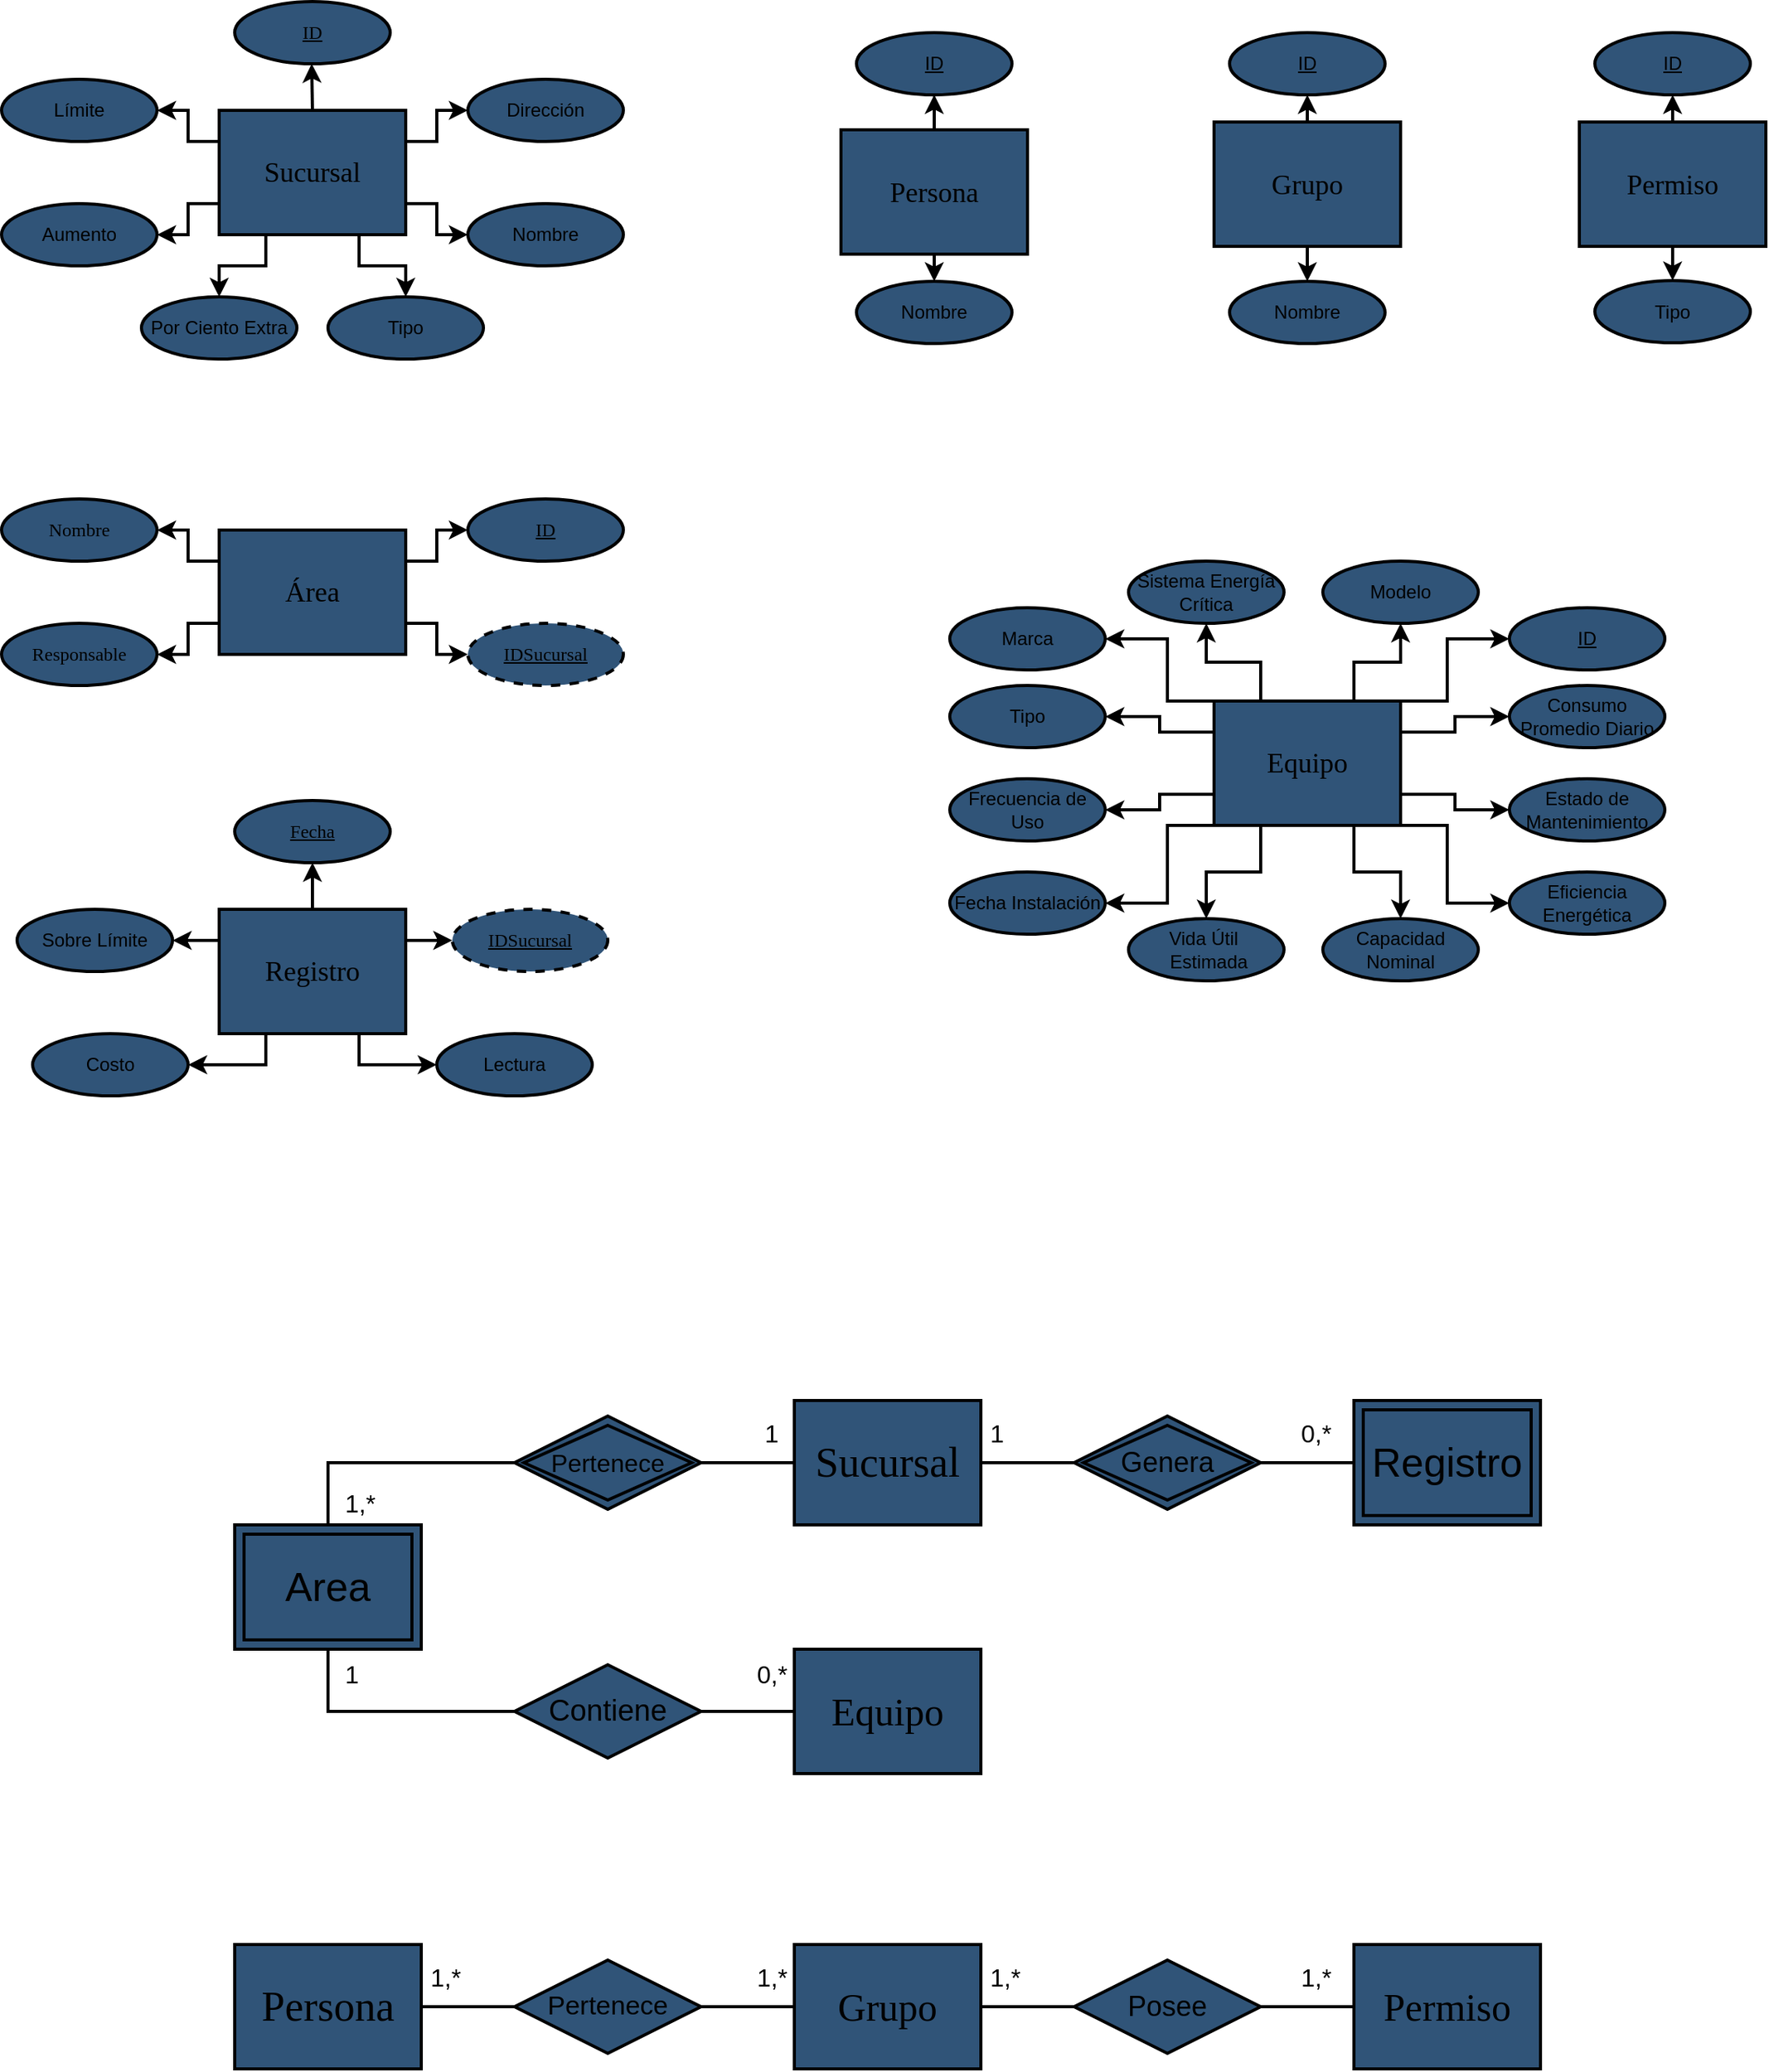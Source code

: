 <mxfile version="24.7.17">
  <diagram id="R2lEEEUBdFMjLlhIrx00" name="Page-1">
    <mxGraphModel dx="3600" dy="621" grid="1" gridSize="10" guides="1" tooltips="1" connect="1" arrows="1" fold="1" page="1" pageScale="1.5" pageWidth="850" pageHeight="1100" math="0" shadow="0" extFonts="Permanent Marker^https://fonts.googleapis.com/css?family=Permanent+Marker">
      <root>
        <mxCell id="0" />
        <mxCell id="1" parent="0" />
        <mxCell id="fn_rmPZCylLTrCpNtGA_-61" style="edgeStyle=orthogonalEdgeStyle;rounded=0;orthogonalLoop=1;jettySize=auto;html=1;exitX=1;exitY=0.25;exitDx=0;exitDy=0;entryX=0;entryY=0.5;entryDx=0;entryDy=0;labelBackgroundColor=none;strokeColor=#000000;fontColor=default;strokeWidth=2;" parent="1" source="fn_rmPZCylLTrCpNtGA_-51" target="fn_rmPZCylLTrCpNtGA_-52" edge="1">
          <mxGeometry relative="1" as="geometry" />
        </mxCell>
        <mxCell id="fn_rmPZCylLTrCpNtGA_-63" style="edgeStyle=orthogonalEdgeStyle;rounded=0;orthogonalLoop=1;jettySize=auto;html=1;exitX=0;exitY=0.25;exitDx=0;exitDy=0;entryX=1;entryY=0.5;entryDx=0;entryDy=0;labelBackgroundColor=none;strokeColor=#000000;fontColor=default;strokeWidth=2;" parent="1" source="fn_rmPZCylLTrCpNtGA_-51" target="fn_rmPZCylLTrCpNtGA_-57" edge="1">
          <mxGeometry relative="1" as="geometry" />
        </mxCell>
        <mxCell id="fn_rmPZCylLTrCpNtGA_-64" style="edgeStyle=orthogonalEdgeStyle;rounded=0;orthogonalLoop=1;jettySize=auto;html=1;exitX=0;exitY=0.75;exitDx=0;exitDy=0;entryX=1;entryY=0.5;entryDx=0;entryDy=0;labelBackgroundColor=none;strokeColor=#000000;fontColor=default;strokeWidth=2;" parent="1" source="fn_rmPZCylLTrCpNtGA_-51" target="fn_rmPZCylLTrCpNtGA_-58" edge="1">
          <mxGeometry relative="1" as="geometry" />
        </mxCell>
        <mxCell id="fn_rmPZCylLTrCpNtGA_-386" style="edgeStyle=orthogonalEdgeStyle;rounded=0;orthogonalLoop=1;jettySize=auto;html=1;exitX=1;exitY=0.75;exitDx=0;exitDy=0;entryX=0;entryY=0.5;entryDx=0;entryDy=0;strokeColor=#000000;labelBackgroundColor=none;fontColor=default;strokeWidth=2;" parent="1" source="fn_rmPZCylLTrCpNtGA_-51" target="fn_rmPZCylLTrCpNtGA_-66" edge="1">
          <mxGeometry relative="1" as="geometry" />
        </mxCell>
        <mxCell id="fn_rmPZCylLTrCpNtGA_-51" value="Área" style="whiteSpace=wrap;html=1;align=center;fontFamily=Comic Sans MS;fontSize=18;labelBackgroundColor=none;fillColor=#305478;strokeColor=#000000;fontColor=default;rounded=0;strokeWidth=2;" parent="1" vertex="1">
          <mxGeometry x="-2360" y="380" width="120" height="80" as="geometry" />
        </mxCell>
        <mxCell id="fn_rmPZCylLTrCpNtGA_-52" value="ID" style="ellipse;whiteSpace=wrap;html=1;align=center;fontStyle=4;fontFamily=Comic Sans MS;labelBackgroundColor=none;fillColor=#305478;strokeColor=#000000;fontColor=default;rounded=0;strokeWidth=2;" parent="1" vertex="1">
          <mxGeometry x="-2200" y="360" width="100" height="40" as="geometry" />
        </mxCell>
        <mxCell id="fn_rmPZCylLTrCpNtGA_-57" value="Nombre" style="ellipse;whiteSpace=wrap;html=1;align=center;fontFamily=Comic Sans MS;labelBackgroundColor=none;fillColor=#305478;strokeColor=#000000;fontColor=default;rounded=0;strokeWidth=2;" parent="1" vertex="1">
          <mxGeometry x="-2500" y="360" width="100" height="40" as="geometry" />
        </mxCell>
        <mxCell id="fn_rmPZCylLTrCpNtGA_-58" value="Responsable" style="ellipse;whiteSpace=wrap;html=1;align=center;fontFamily=Comic Sans MS;labelBackgroundColor=none;fillColor=#305478;strokeColor=#000000;fontColor=default;rounded=0;strokeWidth=2;" parent="1" vertex="1">
          <mxGeometry x="-2500" y="440" width="100" height="40" as="geometry" />
        </mxCell>
        <mxCell id="fn_rmPZCylLTrCpNtGA_-66" value="IDSucursal" style="ellipse;whiteSpace=wrap;html=1;align=center;fontFamily=Comic Sans MS;fontStyle=4;labelBackgroundColor=none;fillColor=#305478;strokeColor=#000000;fontColor=default;rounded=0;strokeWidth=2;dashed=1;" parent="1" vertex="1">
          <mxGeometry x="-2200" y="440" width="100" height="40" as="geometry" />
        </mxCell>
        <mxCell id="fn_rmPZCylLTrCpNtGA_-118" style="edgeStyle=orthogonalEdgeStyle;rounded=0;orthogonalLoop=1;jettySize=auto;html=1;exitX=0.25;exitY=1;exitDx=0;exitDy=0;entryX=0.5;entryY=0;entryDx=0;entryDy=0;labelBackgroundColor=none;strokeColor=#000000;fontColor=default;strokeWidth=2;" parent="1" source="fn_rmPZCylLTrCpNtGA_-104" target="fn_rmPZCylLTrCpNtGA_-112" edge="1">
          <mxGeometry relative="1" as="geometry" />
        </mxCell>
        <mxCell id="fn_rmPZCylLTrCpNtGA_-119" style="edgeStyle=orthogonalEdgeStyle;rounded=0;orthogonalLoop=1;jettySize=auto;html=1;exitX=0.75;exitY=1;exitDx=0;exitDy=0;entryX=0.5;entryY=0;entryDx=0;entryDy=0;labelBackgroundColor=none;strokeColor=#000000;fontColor=default;strokeWidth=2;" parent="1" source="fn_rmPZCylLTrCpNtGA_-104" target="fn_rmPZCylLTrCpNtGA_-111" edge="1">
          <mxGeometry relative="1" as="geometry" />
        </mxCell>
        <mxCell id="fn_rmPZCylLTrCpNtGA_-120" style="edgeStyle=orthogonalEdgeStyle;rounded=0;orthogonalLoop=1;jettySize=auto;html=1;exitX=0;exitY=0.75;exitDx=0;exitDy=0;labelBackgroundColor=none;strokeColor=#000000;fontColor=default;strokeWidth=2;" parent="1" source="fn_rmPZCylLTrCpNtGA_-104" target="fn_rmPZCylLTrCpNtGA_-110" edge="1">
          <mxGeometry relative="1" as="geometry" />
        </mxCell>
        <mxCell id="fn_rmPZCylLTrCpNtGA_-121" style="edgeStyle=orthogonalEdgeStyle;rounded=0;orthogonalLoop=1;jettySize=auto;html=1;exitX=0;exitY=0.25;exitDx=0;exitDy=0;entryX=1;entryY=0.5;entryDx=0;entryDy=0;labelBackgroundColor=none;strokeColor=#000000;fontColor=default;strokeWidth=2;" parent="1" source="fn_rmPZCylLTrCpNtGA_-104" target="fn_rmPZCylLTrCpNtGA_-109" edge="1">
          <mxGeometry relative="1" as="geometry" />
        </mxCell>
        <mxCell id="fn_rmPZCylLTrCpNtGA_-122" style="edgeStyle=orthogonalEdgeStyle;rounded=0;orthogonalLoop=1;jettySize=auto;html=1;exitX=1;exitY=0.75;exitDx=0;exitDy=0;entryX=0;entryY=0.5;entryDx=0;entryDy=0;labelBackgroundColor=none;strokeColor=#000000;fontColor=default;strokeWidth=2;" parent="1" source="fn_rmPZCylLTrCpNtGA_-104" target="fn_rmPZCylLTrCpNtGA_-107" edge="1">
          <mxGeometry relative="1" as="geometry" />
        </mxCell>
        <mxCell id="fn_rmPZCylLTrCpNtGA_-123" style="edgeStyle=orthogonalEdgeStyle;rounded=0;orthogonalLoop=1;jettySize=auto;html=1;exitX=1;exitY=0.25;exitDx=0;exitDy=0;entryX=0;entryY=0.5;entryDx=0;entryDy=0;labelBackgroundColor=none;strokeColor=#000000;fontColor=default;strokeWidth=2;" parent="1" source="fn_rmPZCylLTrCpNtGA_-104" target="fn_rmPZCylLTrCpNtGA_-106" edge="1">
          <mxGeometry relative="1" as="geometry" />
        </mxCell>
        <mxCell id="fn_rmPZCylLTrCpNtGA_-124" style="edgeStyle=orthogonalEdgeStyle;rounded=0;orthogonalLoop=1;jettySize=auto;html=1;exitX=0.5;exitY=0;exitDx=0;exitDy=0;labelBackgroundColor=none;strokeColor=#000000;fontColor=default;strokeWidth=2;" parent="1" source="fn_rmPZCylLTrCpNtGA_-104" edge="1">
          <mxGeometry relative="1" as="geometry">
            <mxPoint x="-2300.5" y="80" as="targetPoint" />
          </mxGeometry>
        </mxCell>
        <mxCell id="fn_rmPZCylLTrCpNtGA_-104" value="Sucursal" style="whiteSpace=wrap;html=1;align=center;fontFamily=Comic Sans MS;fontSize=18;labelBackgroundColor=none;fillColor=#305478;strokeColor=#000000;fontColor=default;rounded=0;strokeWidth=2;" parent="1" vertex="1">
          <mxGeometry x="-2360" y="110" width="120" height="80" as="geometry" />
        </mxCell>
        <mxCell id="fn_rmPZCylLTrCpNtGA_-127" style="edgeStyle=orthogonalEdgeStyle;rounded=0;orthogonalLoop=1;jettySize=auto;html=1;exitX=0.75;exitY=1;exitDx=0;exitDy=0;entryX=0;entryY=0.5;entryDx=0;entryDy=0;labelBackgroundColor=none;strokeColor=#000000;fontColor=default;strokeWidth=2;" parent="1" source="fn_rmPZCylLTrCpNtGA_-105" target="fn_rmPZCylLTrCpNtGA_-117" edge="1">
          <mxGeometry relative="1" as="geometry" />
        </mxCell>
        <mxCell id="fn_rmPZCylLTrCpNtGA_-128" style="edgeStyle=orthogonalEdgeStyle;rounded=0;orthogonalLoop=1;jettySize=auto;html=1;exitX=0.25;exitY=1;exitDx=0;exitDy=0;entryX=1;entryY=0.5;entryDx=0;entryDy=0;labelBackgroundColor=none;strokeColor=#000000;fontColor=default;strokeWidth=2;" parent="1" source="fn_rmPZCylLTrCpNtGA_-105" target="fn_rmPZCylLTrCpNtGA_-113" edge="1">
          <mxGeometry relative="1" as="geometry" />
        </mxCell>
        <mxCell id="fn_rmPZCylLTrCpNtGA_-129" style="edgeStyle=orthogonalEdgeStyle;rounded=0;orthogonalLoop=1;jettySize=auto;html=1;exitX=0;exitY=0.25;exitDx=0;exitDy=0;entryX=1;entryY=0.5;entryDx=0;entryDy=0;labelBackgroundColor=none;strokeColor=#000000;fontColor=default;strokeWidth=2;" parent="1" source="fn_rmPZCylLTrCpNtGA_-105" target="fn_rmPZCylLTrCpNtGA_-114" edge="1">
          <mxGeometry relative="1" as="geometry" />
        </mxCell>
        <mxCell id="fn_rmPZCylLTrCpNtGA_-131" style="edgeStyle=orthogonalEdgeStyle;rounded=0;orthogonalLoop=1;jettySize=auto;html=1;exitX=0.5;exitY=0;exitDx=0;exitDy=0;entryX=0.5;entryY=1;entryDx=0;entryDy=0;labelBackgroundColor=none;strokeColor=#000000;fontColor=default;strokeWidth=2;" parent="1" source="fn_rmPZCylLTrCpNtGA_-105" edge="1">
          <mxGeometry relative="1" as="geometry">
            <mxPoint x="-2300" y="594" as="targetPoint" />
          </mxGeometry>
        </mxCell>
        <mxCell id="fn_rmPZCylLTrCpNtGA_-132" style="edgeStyle=orthogonalEdgeStyle;rounded=0;orthogonalLoop=1;jettySize=auto;html=1;exitX=1;exitY=0.25;exitDx=0;exitDy=0;entryX=0;entryY=0.5;entryDx=0;entryDy=0;labelBackgroundColor=none;strokeColor=#000000;fontColor=default;strokeWidth=2;" parent="1" source="fn_rmPZCylLTrCpNtGA_-105" edge="1">
          <mxGeometry relative="1" as="geometry">
            <mxPoint x="-2210" y="644" as="targetPoint" />
          </mxGeometry>
        </mxCell>
        <mxCell id="fn_rmPZCylLTrCpNtGA_-105" value="Registro" style="whiteSpace=wrap;html=1;align=center;fontFamily=Comic Sans MS;fontSize=18;labelBackgroundColor=none;fillColor=#305478;strokeColor=#000000;fontColor=default;rounded=0;strokeWidth=2;" parent="1" vertex="1">
          <mxGeometry x="-2360" y="624" width="120" height="80" as="geometry" />
        </mxCell>
        <mxCell id="fn_rmPZCylLTrCpNtGA_-106" value="Dirección" style="ellipse;whiteSpace=wrap;html=1;align=center;labelBackgroundColor=none;fillColor=#305478;strokeColor=#000000;fontColor=default;rounded=0;strokeWidth=2;" parent="1" vertex="1">
          <mxGeometry x="-2200" y="90" width="100" height="40" as="geometry" />
        </mxCell>
        <mxCell id="fn_rmPZCylLTrCpNtGA_-107" value="Nombre" style="ellipse;whiteSpace=wrap;html=1;align=center;labelBackgroundColor=none;fillColor=#305478;strokeColor=#000000;fontColor=default;rounded=0;strokeWidth=2;" parent="1" vertex="1">
          <mxGeometry x="-2200" y="170" width="100" height="40" as="geometry" />
        </mxCell>
        <mxCell id="fn_rmPZCylLTrCpNtGA_-109" value="Límite" style="ellipse;whiteSpace=wrap;html=1;align=center;labelBackgroundColor=none;fillColor=#305478;strokeColor=#000000;fontColor=default;rounded=0;strokeWidth=2;" parent="1" vertex="1">
          <mxGeometry x="-2500" y="90" width="100" height="40" as="geometry" />
        </mxCell>
        <mxCell id="fn_rmPZCylLTrCpNtGA_-110" value="Aumento" style="ellipse;whiteSpace=wrap;html=1;align=center;labelBackgroundColor=none;fillColor=#305478;strokeColor=#000000;fontColor=default;rounded=0;strokeWidth=2;" parent="1" vertex="1">
          <mxGeometry x="-2500" y="170" width="100" height="40" as="geometry" />
        </mxCell>
        <mxCell id="fn_rmPZCylLTrCpNtGA_-111" value="Tipo" style="ellipse;whiteSpace=wrap;html=1;align=center;labelBackgroundColor=none;fillColor=#305478;strokeColor=#000000;fontColor=default;rounded=0;strokeWidth=2;" parent="1" vertex="1">
          <mxGeometry x="-2290" y="230" width="100" height="40" as="geometry" />
        </mxCell>
        <mxCell id="fn_rmPZCylLTrCpNtGA_-112" value="Por Ciento Extra" style="ellipse;whiteSpace=wrap;html=1;align=center;labelBackgroundColor=none;fillColor=#305478;strokeColor=#000000;fontColor=default;rounded=0;strokeWidth=2;" parent="1" vertex="1">
          <mxGeometry x="-2410" y="230" width="100" height="40" as="geometry" />
        </mxCell>
        <mxCell id="fn_rmPZCylLTrCpNtGA_-113" value="Costo" style="ellipse;whiteSpace=wrap;html=1;align=center;labelBackgroundColor=none;fillColor=#305478;strokeColor=#000000;fontColor=default;rounded=0;strokeWidth=2;" parent="1" vertex="1">
          <mxGeometry x="-2480" y="704" width="100" height="40" as="geometry" />
        </mxCell>
        <mxCell id="fn_rmPZCylLTrCpNtGA_-114" value="Sobre Límite" style="ellipse;whiteSpace=wrap;html=1;align=center;labelBackgroundColor=none;fillColor=#305478;strokeColor=#000000;fontColor=default;rounded=0;strokeWidth=2;" parent="1" vertex="1">
          <mxGeometry x="-2490" y="624" width="100" height="40" as="geometry" />
        </mxCell>
        <mxCell id="fn_rmPZCylLTrCpNtGA_-117" value="Lectura" style="ellipse;whiteSpace=wrap;html=1;align=center;labelBackgroundColor=none;fillColor=#305478;strokeColor=#000000;fontColor=default;rounded=0;strokeWidth=2;" parent="1" vertex="1">
          <mxGeometry x="-2220" y="704" width="100" height="40" as="geometry" />
        </mxCell>
        <mxCell id="fn_rmPZCylLTrCpNtGA_-133" style="edgeStyle=orthogonalEdgeStyle;rounded=0;orthogonalLoop=1;jettySize=auto;html=1;exitX=0.5;exitY=1;exitDx=0;exitDy=0;labelBackgroundColor=none;strokeColor=#000000;fontColor=default;strokeWidth=2;" parent="1" source="fn_rmPZCylLTrCpNtGA_-117" target="fn_rmPZCylLTrCpNtGA_-117" edge="1">
          <mxGeometry relative="1" as="geometry" />
        </mxCell>
        <mxCell id="fn_rmPZCylLTrCpNtGA_-134" style="edgeStyle=orthogonalEdgeStyle;rounded=0;orthogonalLoop=1;jettySize=auto;html=1;exitX=0.5;exitY=1;exitDx=0;exitDy=0;labelBackgroundColor=none;strokeColor=#000000;fontColor=default;strokeWidth=2;" parent="1" source="fn_rmPZCylLTrCpNtGA_-113" target="fn_rmPZCylLTrCpNtGA_-113" edge="1">
          <mxGeometry relative="1" as="geometry" />
        </mxCell>
        <mxCell id="fn_rmPZCylLTrCpNtGA_-135" value="ID" style="ellipse;whiteSpace=wrap;html=1;align=center;fontStyle=4;fontFamily=Comic Sans MS;labelBackgroundColor=none;fillColor=#305478;strokeColor=#000000;fontColor=default;rounded=0;strokeWidth=2;" parent="1" vertex="1">
          <mxGeometry x="-2350" y="40" width="100" height="40" as="geometry" />
        </mxCell>
        <mxCell id="fn_rmPZCylLTrCpNtGA_-136" value="Fecha" style="ellipse;whiteSpace=wrap;html=1;align=center;fontStyle=4;fontFamily=Comic Sans MS;labelBackgroundColor=none;fillColor=#305478;strokeColor=#000000;fontColor=default;rounded=0;strokeWidth=2;" parent="1" vertex="1">
          <mxGeometry x="-2350" y="554" width="100" height="40" as="geometry" />
        </mxCell>
        <mxCell id="fn_rmPZCylLTrCpNtGA_-139" value="IDSucursal" style="ellipse;whiteSpace=wrap;html=1;align=center;fontFamily=Comic Sans MS;fontStyle=4;labelBackgroundColor=none;fillColor=#305478;strokeColor=#000000;fontColor=default;rounded=0;strokeWidth=2;dashed=1;" parent="1" vertex="1">
          <mxGeometry x="-2210" y="624" width="100" height="40" as="geometry" />
        </mxCell>
        <mxCell id="fn_rmPZCylLTrCpNtGA_-346" style="edgeStyle=orthogonalEdgeStyle;rounded=0;orthogonalLoop=1;jettySize=auto;html=1;exitX=0.5;exitY=0;exitDx=0;exitDy=0;entryX=0.5;entryY=1;entryDx=0;entryDy=0;strokeColor=#000000;labelBackgroundColor=none;fontColor=default;strokeWidth=2;" parent="1" source="fn_rmPZCylLTrCpNtGA_-141" target="fn_rmPZCylLTrCpNtGA_-257" edge="1">
          <mxGeometry relative="1" as="geometry" />
        </mxCell>
        <mxCell id="fn_rmPZCylLTrCpNtGA_-348" style="edgeStyle=orthogonalEdgeStyle;rounded=0;orthogonalLoop=1;jettySize=auto;html=1;exitX=0.25;exitY=1;exitDx=0;exitDy=0;strokeColor=#000000;labelBackgroundColor=none;fontColor=default;strokeWidth=2;" parent="1" source="fn_rmPZCylLTrCpNtGA_-141" edge="1">
          <mxGeometry relative="1" as="geometry">
            <mxPoint x="-1929.852" y="202.537" as="targetPoint" />
          </mxGeometry>
        </mxCell>
        <mxCell id="fn_rmPZCylLTrCpNtGA_-359" style="edgeStyle=orthogonalEdgeStyle;rounded=0;orthogonalLoop=1;jettySize=auto;html=1;exitX=0.5;exitY=1;exitDx=0;exitDy=0;entryX=0.5;entryY=0;entryDx=0;entryDy=0;strokeColor=#000000;labelBackgroundColor=none;fontColor=default;strokeWidth=2;" parent="1" source="fn_rmPZCylLTrCpNtGA_-141" target="fn_rmPZCylLTrCpNtGA_-256" edge="1">
          <mxGeometry relative="1" as="geometry" />
        </mxCell>
        <mxCell id="fn_rmPZCylLTrCpNtGA_-141" value="Persona" style="whiteSpace=wrap;html=1;align=center;fontFamily=Comic Sans MS;fontSize=18;labelBackgroundColor=none;fillColor=#305478;strokeColor=#000000;fontColor=default;rounded=0;strokeWidth=2;" parent="1" vertex="1">
          <mxGeometry x="-1960" y="122.5" width="120" height="80" as="geometry" />
        </mxCell>
        <mxCell id="fn_rmPZCylLTrCpNtGA_-350" style="edgeStyle=orthogonalEdgeStyle;rounded=0;orthogonalLoop=1;jettySize=auto;html=1;exitX=0.5;exitY=0;exitDx=0;exitDy=0;entryX=0.5;entryY=1;entryDx=0;entryDy=0;strokeColor=#000000;labelBackgroundColor=none;fontColor=default;strokeWidth=2;" parent="1" source="fn_rmPZCylLTrCpNtGA_-142" target="fn_rmPZCylLTrCpNtGA_-268" edge="1">
          <mxGeometry relative="1" as="geometry" />
        </mxCell>
        <mxCell id="fn_rmPZCylLTrCpNtGA_-357" style="edgeStyle=orthogonalEdgeStyle;rounded=0;orthogonalLoop=1;jettySize=auto;html=1;exitX=0.5;exitY=1;exitDx=0;exitDy=0;strokeColor=#000000;labelBackgroundColor=none;fontColor=default;strokeWidth=2;" parent="1" source="fn_rmPZCylLTrCpNtGA_-142" target="fn_rmPZCylLTrCpNtGA_-356" edge="1">
          <mxGeometry relative="1" as="geometry" />
        </mxCell>
        <mxCell id="fn_rmPZCylLTrCpNtGA_-142" value="Grupo" style="whiteSpace=wrap;html=1;align=center;fontFamily=Comic Sans MS;fontSize=18;labelBackgroundColor=none;fillColor=#305478;strokeColor=#000000;fontColor=default;rounded=0;strokeWidth=2;" parent="1" vertex="1">
          <mxGeometry x="-1720" y="117.5" width="120" height="80" as="geometry" />
        </mxCell>
        <mxCell id="fn_rmPZCylLTrCpNtGA_-351" style="edgeStyle=orthogonalEdgeStyle;rounded=0;orthogonalLoop=1;jettySize=auto;html=1;exitX=0.5;exitY=0;exitDx=0;exitDy=0;entryX=0.5;entryY=1;entryDx=0;entryDy=0;strokeColor=#000000;labelBackgroundColor=none;fontColor=default;strokeWidth=2;" parent="1" source="fn_rmPZCylLTrCpNtGA_-143" target="fn_rmPZCylLTrCpNtGA_-266" edge="1">
          <mxGeometry relative="1" as="geometry" />
        </mxCell>
        <mxCell id="d11dyXhYSjQAbfuG5CC6-1" style="edgeStyle=orthogonalEdgeStyle;rounded=0;orthogonalLoop=1;jettySize=auto;html=1;exitX=0.5;exitY=1;exitDx=0;exitDy=0;entryX=0.5;entryY=0;entryDx=0;entryDy=0;strokeColor=#000000;strokeWidth=2;fontColor=default;" parent="1" source="fn_rmPZCylLTrCpNtGA_-143" target="Z8F6eYnVWi_etvuthR-7-2" edge="1">
          <mxGeometry relative="1" as="geometry" />
        </mxCell>
        <mxCell id="fn_rmPZCylLTrCpNtGA_-143" value="Permiso" style="whiteSpace=wrap;html=1;align=center;fontFamily=Comic Sans MS;fontSize=18;labelBackgroundColor=none;fillColor=#305478;strokeColor=#000000;fontColor=default;rounded=0;strokeWidth=2;" parent="1" vertex="1">
          <mxGeometry x="-1485" y="117.5" width="120" height="80" as="geometry" />
        </mxCell>
        <mxCell id="fn_rmPZCylLTrCpNtGA_-256" value="Nombre" style="ellipse;whiteSpace=wrap;html=1;align=center;labelBackgroundColor=none;fillColor=#305478;strokeColor=#000000;fontColor=default;strokeWidth=2;" parent="1" vertex="1">
          <mxGeometry x="-1950" y="220" width="100" height="40" as="geometry" />
        </mxCell>
        <mxCell id="fn_rmPZCylLTrCpNtGA_-345" style="edgeStyle=orthogonalEdgeStyle;rounded=0;orthogonalLoop=1;jettySize=auto;html=1;exitX=0.5;exitY=1;exitDx=0;exitDy=0;strokeColor=#000000;labelBackgroundColor=none;fontColor=default;strokeWidth=2;" parent="1" source="fn_rmPZCylLTrCpNtGA_-257" edge="1">
          <mxGeometry relative="1" as="geometry">
            <mxPoint x="-1900.222" y="102.537" as="targetPoint" />
          </mxGeometry>
        </mxCell>
        <mxCell id="fn_rmPZCylLTrCpNtGA_-257" value="ID" style="ellipse;whiteSpace=wrap;html=1;align=center;fontStyle=4;labelBackgroundColor=none;fillColor=#305478;strokeColor=#000000;fontColor=default;strokeWidth=2;" parent="1" vertex="1">
          <mxGeometry x="-1950" y="60" width="100" height="40" as="geometry" />
        </mxCell>
        <mxCell id="fn_rmPZCylLTrCpNtGA_-266" value="ID" style="ellipse;whiteSpace=wrap;html=1;align=center;fontStyle=4;labelBackgroundColor=none;fillColor=#305478;strokeColor=#000000;fontColor=default;strokeWidth=2;" parent="1" vertex="1">
          <mxGeometry x="-1475" y="60" width="100" height="40" as="geometry" />
        </mxCell>
        <mxCell id="fn_rmPZCylLTrCpNtGA_-268" value="ID" style="ellipse;whiteSpace=wrap;html=1;align=center;fontStyle=4;labelBackgroundColor=none;fillColor=#305478;strokeColor=#000000;fontColor=default;strokeWidth=2;" parent="1" vertex="1">
          <mxGeometry x="-1710" y="60" width="100" height="40" as="geometry" />
        </mxCell>
        <mxCell id="fn_rmPZCylLTrCpNtGA_-269" value="Posee" style="shape=rhombus;perimeter=rhombusPerimeter;whiteSpace=wrap;html=1;align=center;strokeColor=#000000;fontColor=default;fillColor=#305478;fontSize=18;labelBackgroundColor=none;strokeWidth=2;" parent="1" vertex="1">
          <mxGeometry x="-1810" y="1300" width="120" height="60" as="geometry" />
        </mxCell>
        <mxCell id="fn_rmPZCylLTrCpNtGA_-270" value="Grupo" style="whiteSpace=wrap;html=1;align=center;fontFamily=Comic Sans MS;fontSize=27;labelBackgroundColor=none;fillColor=#FAE5C7;strokeColor=#000000;fontColor=default;rounded=0;strokeWidth=2;" parent="1" vertex="1">
          <mxGeometry x="-1990" y="1290" width="120" height="80" as="geometry" />
        </mxCell>
        <mxCell id="fn_rmPZCylLTrCpNtGA_-271" value="Permiso" style="whiteSpace=wrap;html=1;align=center;fontFamily=Comic Sans MS;fontSize=25;labelBackgroundColor=none;fillColor=#305478;strokeColor=#000000;fontColor=default;rounded=0;strokeWidth=2;" parent="1" vertex="1">
          <mxGeometry x="-1630" y="1290" width="120" height="80" as="geometry" />
        </mxCell>
        <mxCell id="fn_rmPZCylLTrCpNtGA_-275" value="Pertenece" style="shape=rhombus;perimeter=rhombusPerimeter;whiteSpace=wrap;html=1;align=center;strokeColor=#000000;fontColor=default;fillColor=#305478;fontSize=17;labelBackgroundColor=none;strokeWidth=2;" parent="1" vertex="1">
          <mxGeometry x="-2170" y="1300" width="120" height="60" as="geometry" />
        </mxCell>
        <mxCell id="fn_rmPZCylLTrCpNtGA_-276" value="Persona" style="whiteSpace=wrap;html=1;align=center;fontFamily=Comic Sans MS;fontSize=27;labelBackgroundColor=none;fillColor=#305478;strokeColor=#000000;fontColor=default;rounded=0;strokeWidth=2;" parent="1" vertex="1">
          <mxGeometry x="-2350" y="1290" width="120" height="80" as="geometry" />
        </mxCell>
        <mxCell id="fn_rmPZCylLTrCpNtGA_-277" value="Grupo" style="whiteSpace=wrap;html=1;align=center;fontFamily=Comic Sans MS;fontSize=25;labelBackgroundColor=none;fillColor=#305478;strokeColor=#000000;fontColor=default;rounded=0;strokeWidth=2;" parent="1" vertex="1">
          <mxGeometry x="-1990" y="1290" width="120" height="80" as="geometry" />
        </mxCell>
        <mxCell id="fn_rmPZCylLTrCpNtGA_-290" value="Sucursal" style="whiteSpace=wrap;html=1;align=center;fontFamily=Comic Sans MS;fontSize=27;labelBackgroundColor=none;fillColor=#FAE5C7;strokeColor=#000000;fontColor=default;rounded=0;strokeWidth=2;" parent="1" vertex="1">
          <mxGeometry x="-1990" y="940" width="120" height="80" as="geometry" />
        </mxCell>
        <mxCell id="fn_rmPZCylLTrCpNtGA_-295" value="Pertenece" style="shape=rhombus;double=1;perimeter=rhombusPerimeter;whiteSpace=wrap;html=1;align=center;strokeColor=#000000;fontColor=default;fillColor=#305478;fontSize=16;labelBackgroundColor=none;strokeWidth=2;" parent="1" vertex="1">
          <mxGeometry x="-2170" y="950" width="120" height="60" as="geometry" />
        </mxCell>
        <mxCell id="fn_rmPZCylLTrCpNtGA_-398" style="edgeStyle=orthogonalEdgeStyle;rounded=0;orthogonalLoop=1;jettySize=auto;html=1;exitX=0.5;exitY=0;exitDx=0;exitDy=0;strokeColor=#000000;verticalAlign=middle;horizontal=1;labelBackgroundColor=none;fontColor=default;endArrow=none;endFill=0;curved=0;targetPerimeterSpacing=9;entryX=0;entryY=0.5;entryDx=0;entryDy=0;strokeWidth=2;" parent="1" source="fn_rmPZCylLTrCpNtGA_-296" target="fn_rmPZCylLTrCpNtGA_-295" edge="1">
          <mxGeometry relative="1" as="geometry">
            <mxPoint x="-2325" y="940" as="targetPoint" />
          </mxGeometry>
        </mxCell>
        <mxCell id="fn_rmPZCylLTrCpNtGA_-296" value="Area" style="shape=ext;margin=3;double=1;whiteSpace=wrap;html=1;align=center;strokeColor=#000000;fontColor=default;fillColor=#305478;fontSize=26;labelBackgroundColor=none;strokeWidth=2;" parent="1" vertex="1">
          <mxGeometry x="-2350" y="1020" width="120" height="80" as="geometry" />
        </mxCell>
        <mxCell id="fn_rmPZCylLTrCpNtGA_-297" value="Contiene" style="shape=rhombus;perimeter=rhombusPerimeter;whiteSpace=wrap;html=1;align=center;strokeColor=#000000;fontColor=default;fillColor=#305478;fontSize=19;labelBackgroundColor=none;strokeWidth=2;" parent="1" vertex="1">
          <mxGeometry x="-2170" y="1110" width="120" height="60" as="geometry" />
        </mxCell>
        <mxCell id="fn_rmPZCylLTrCpNtGA_-299" value="Equipo" style="whiteSpace=wrap;html=1;align=center;fontFamily=Comic Sans MS;fontSize=25;labelBackgroundColor=none;fillColor=#305478;strokeColor=#000000;fontColor=default;rounded=0;strokeWidth=2;" parent="1" vertex="1">
          <mxGeometry x="-1990" y="1100" width="120" height="80" as="geometry" />
        </mxCell>
        <mxCell id="fn_rmPZCylLTrCpNtGA_-302" value="Sucursal" style="whiteSpace=wrap;html=1;align=center;fontFamily=Comic Sans MS;fontSize=27;labelBackgroundColor=none;fillColor=#305478;strokeColor=#000000;fontColor=default;rounded=0;strokeWidth=2;" parent="1" vertex="1">
          <mxGeometry x="-1990" y="940" width="120" height="80" as="geometry" />
        </mxCell>
        <mxCell id="fn_rmPZCylLTrCpNtGA_-305" value="Genera" style="shape=rhombus;double=1;perimeter=rhombusPerimeter;whiteSpace=wrap;html=1;align=center;strokeColor=#000000;fontColor=default;fillColor=#305478;fontSize=18;labelBackgroundColor=none;strokeWidth=2;" parent="1" vertex="1">
          <mxGeometry x="-1810" y="950" width="120" height="60" as="geometry" />
        </mxCell>
        <mxCell id="fn_rmPZCylLTrCpNtGA_-306" value="Registro" style="shape=ext;margin=3;double=1;whiteSpace=wrap;html=1;align=center;strokeColor=#000000;fontColor=default;fillColor=#305478;fontSize=26;labelBackgroundColor=none;strokeWidth=2;" parent="1" vertex="1">
          <mxGeometry x="-1630" y="940" width="120" height="80" as="geometry" />
        </mxCell>
        <mxCell id="fn_rmPZCylLTrCpNtGA_-319" style="edgeStyle=orthogonalEdgeStyle;rounded=0;orthogonalLoop=1;jettySize=auto;html=1;exitX=0.25;exitY=0;exitDx=0;exitDy=0;entryX=0.5;entryY=1;entryDx=0;entryDy=0;labelBackgroundColor=none;strokeColor=#000000;fontColor=default;strokeWidth=2;" parent="1" source="fn_rmPZCylLTrCpNtGA_-331" target="fn_rmPZCylLTrCpNtGA_-334" edge="1">
          <mxGeometry relative="1" as="geometry" />
        </mxCell>
        <mxCell id="fn_rmPZCylLTrCpNtGA_-320" style="edgeStyle=orthogonalEdgeStyle;rounded=0;orthogonalLoop=1;jettySize=auto;html=1;exitX=0.75;exitY=0;exitDx=0;exitDy=0;entryX=0.5;entryY=1;entryDx=0;entryDy=0;labelBackgroundColor=none;strokeColor=#000000;fontColor=default;strokeWidth=2;" parent="1" source="fn_rmPZCylLTrCpNtGA_-331" target="fn_rmPZCylLTrCpNtGA_-335" edge="1">
          <mxGeometry relative="1" as="geometry" />
        </mxCell>
        <mxCell id="fn_rmPZCylLTrCpNtGA_-321" style="edgeStyle=orthogonalEdgeStyle;rounded=0;orthogonalLoop=1;jettySize=auto;html=1;exitX=1;exitY=0;exitDx=0;exitDy=0;entryX=0;entryY=0.5;entryDx=0;entryDy=0;labelBackgroundColor=none;strokeColor=#000000;fontColor=default;strokeWidth=2;" parent="1" source="fn_rmPZCylLTrCpNtGA_-331" target="fn_rmPZCylLTrCpNtGA_-332" edge="1">
          <mxGeometry relative="1" as="geometry">
            <Array as="points">
              <mxPoint x="-1570" y="490" />
              <mxPoint x="-1570" y="450" />
            </Array>
          </mxGeometry>
        </mxCell>
        <mxCell id="fn_rmPZCylLTrCpNtGA_-322" style="edgeStyle=orthogonalEdgeStyle;rounded=0;orthogonalLoop=1;jettySize=auto;html=1;exitX=1;exitY=0.25;exitDx=0;exitDy=0;entryX=0;entryY=0.5;entryDx=0;entryDy=0;labelBackgroundColor=none;strokeColor=#000000;fontColor=default;strokeWidth=2;" parent="1" source="fn_rmPZCylLTrCpNtGA_-331" target="fn_rmPZCylLTrCpNtGA_-338" edge="1">
          <mxGeometry relative="1" as="geometry" />
        </mxCell>
        <mxCell id="fn_rmPZCylLTrCpNtGA_-323" style="edgeStyle=orthogonalEdgeStyle;rounded=0;orthogonalLoop=1;jettySize=auto;html=1;exitX=1;exitY=0.75;exitDx=0;exitDy=0;entryX=0;entryY=0.5;entryDx=0;entryDy=0;labelBackgroundColor=none;strokeColor=#000000;fontColor=default;strokeWidth=2;" parent="1" source="fn_rmPZCylLTrCpNtGA_-331" target="fn_rmPZCylLTrCpNtGA_-337" edge="1">
          <mxGeometry relative="1" as="geometry" />
        </mxCell>
        <mxCell id="fn_rmPZCylLTrCpNtGA_-324" style="edgeStyle=orthogonalEdgeStyle;rounded=0;orthogonalLoop=1;jettySize=auto;html=1;exitX=1;exitY=1;exitDx=0;exitDy=0;entryX=0;entryY=0.5;entryDx=0;entryDy=0;labelBackgroundColor=none;strokeColor=#000000;fontColor=default;strokeWidth=2;" parent="1" source="fn_rmPZCylLTrCpNtGA_-331" target="fn_rmPZCylLTrCpNtGA_-336" edge="1">
          <mxGeometry relative="1" as="geometry">
            <Array as="points">
              <mxPoint x="-1570" y="570" />
              <mxPoint x="-1570" y="620" />
            </Array>
          </mxGeometry>
        </mxCell>
        <mxCell id="fn_rmPZCylLTrCpNtGA_-325" style="edgeStyle=orthogonalEdgeStyle;rounded=0;orthogonalLoop=1;jettySize=auto;html=1;exitX=0.75;exitY=1;exitDx=0;exitDy=0;entryX=0.5;entryY=0;entryDx=0;entryDy=0;labelBackgroundColor=none;strokeColor=#000000;fontColor=default;strokeWidth=2;" parent="1" source="fn_rmPZCylLTrCpNtGA_-331" target="fn_rmPZCylLTrCpNtGA_-342" edge="1">
          <mxGeometry relative="1" as="geometry" />
        </mxCell>
        <mxCell id="fn_rmPZCylLTrCpNtGA_-326" style="edgeStyle=orthogonalEdgeStyle;rounded=0;orthogonalLoop=1;jettySize=auto;html=1;exitX=0.25;exitY=1;exitDx=0;exitDy=0;entryX=0.5;entryY=0;entryDx=0;entryDy=0;labelBackgroundColor=none;strokeColor=#000000;fontColor=default;strokeWidth=2;" parent="1" source="fn_rmPZCylLTrCpNtGA_-331" target="fn_rmPZCylLTrCpNtGA_-343" edge="1">
          <mxGeometry relative="1" as="geometry" />
        </mxCell>
        <mxCell id="fn_rmPZCylLTrCpNtGA_-327" style="edgeStyle=orthogonalEdgeStyle;rounded=0;orthogonalLoop=1;jettySize=auto;html=1;exitX=0;exitY=0;exitDx=0;exitDy=0;entryX=1;entryY=0.5;entryDx=0;entryDy=0;labelBackgroundColor=none;strokeColor=#000000;fontColor=default;strokeWidth=2;" parent="1" source="fn_rmPZCylLTrCpNtGA_-331" target="fn_rmPZCylLTrCpNtGA_-333" edge="1">
          <mxGeometry relative="1" as="geometry">
            <Array as="points">
              <mxPoint x="-1750" y="490" />
              <mxPoint x="-1750" y="450" />
            </Array>
          </mxGeometry>
        </mxCell>
        <mxCell id="fn_rmPZCylLTrCpNtGA_-328" style="edgeStyle=orthogonalEdgeStyle;rounded=0;orthogonalLoop=1;jettySize=auto;html=1;exitX=0;exitY=0.25;exitDx=0;exitDy=0;entryX=1;entryY=0.5;entryDx=0;entryDy=0;labelBackgroundColor=none;strokeColor=#000000;fontColor=default;strokeWidth=2;" parent="1" source="fn_rmPZCylLTrCpNtGA_-331" target="fn_rmPZCylLTrCpNtGA_-339" edge="1">
          <mxGeometry relative="1" as="geometry" />
        </mxCell>
        <mxCell id="fn_rmPZCylLTrCpNtGA_-329" style="edgeStyle=orthogonalEdgeStyle;rounded=0;orthogonalLoop=1;jettySize=auto;html=1;exitX=0;exitY=0.75;exitDx=0;exitDy=0;entryX=1;entryY=0.5;entryDx=0;entryDy=0;labelBackgroundColor=none;strokeColor=#000000;fontColor=default;strokeWidth=2;" parent="1" source="fn_rmPZCylLTrCpNtGA_-331" target="fn_rmPZCylLTrCpNtGA_-341" edge="1">
          <mxGeometry relative="1" as="geometry" />
        </mxCell>
        <mxCell id="fn_rmPZCylLTrCpNtGA_-330" style="edgeStyle=orthogonalEdgeStyle;rounded=0;orthogonalLoop=1;jettySize=auto;html=1;exitX=0;exitY=1;exitDx=0;exitDy=0;entryX=1;entryY=0.5;entryDx=0;entryDy=0;labelBackgroundColor=none;strokeColor=#000000;fontColor=default;strokeWidth=2;" parent="1" source="fn_rmPZCylLTrCpNtGA_-331" target="fn_rmPZCylLTrCpNtGA_-340" edge="1">
          <mxGeometry relative="1" as="geometry">
            <Array as="points">
              <mxPoint x="-1750" y="570" />
              <mxPoint x="-1750" y="620" />
            </Array>
          </mxGeometry>
        </mxCell>
        <mxCell id="fn_rmPZCylLTrCpNtGA_-331" value="Equipo" style="whiteSpace=wrap;html=1;align=center;fontFamily=Comic Sans MS;fontSize=18;labelBackgroundColor=none;fillColor=#305478;strokeColor=#000000;fontColor=default;rounded=0;strokeWidth=2;" parent="1" vertex="1">
          <mxGeometry x="-1720" y="490" width="120" height="80" as="geometry" />
        </mxCell>
        <mxCell id="fn_rmPZCylLTrCpNtGA_-332" value="ID" style="ellipse;whiteSpace=wrap;html=1;align=center;fontStyle=4;labelBackgroundColor=none;fillColor=#305478;strokeColor=#000000;fontColor=default;rounded=0;strokeWidth=2;" parent="1" vertex="1">
          <mxGeometry x="-1530" y="430" width="100" height="40" as="geometry" />
        </mxCell>
        <mxCell id="fn_rmPZCylLTrCpNtGA_-333" value="Marca" style="ellipse;whiteSpace=wrap;html=1;align=center;labelBackgroundColor=none;fillColor=#305478;strokeColor=#000000;fontColor=default;rounded=0;strokeWidth=2;" parent="1" vertex="1">
          <mxGeometry x="-1890" y="430" width="100" height="40" as="geometry" />
        </mxCell>
        <mxCell id="fn_rmPZCylLTrCpNtGA_-334" value="Sistema Energía Crítica" style="ellipse;whiteSpace=wrap;html=1;align=center;labelBackgroundColor=none;fillColor=#305478;strokeColor=#000000;fontColor=default;rounded=0;strokeWidth=2;" parent="1" vertex="1">
          <mxGeometry x="-1775" y="400" width="100" height="40" as="geometry" />
        </mxCell>
        <mxCell id="fn_rmPZCylLTrCpNtGA_-335" value="Modelo" style="ellipse;whiteSpace=wrap;html=1;align=center;labelBackgroundColor=none;fillColor=#305478;strokeColor=#000000;fontColor=default;rounded=0;strokeWidth=2;" parent="1" vertex="1">
          <mxGeometry x="-1650" y="400" width="100" height="40" as="geometry" />
        </mxCell>
        <mxCell id="fn_rmPZCylLTrCpNtGA_-336" value="Eficiencia Energética" style="ellipse;whiteSpace=wrap;html=1;align=center;labelBackgroundColor=none;fillColor=#305478;strokeColor=#000000;fontColor=default;rounded=0;strokeWidth=2;" parent="1" vertex="1">
          <mxGeometry x="-1530" y="600" width="100" height="40" as="geometry" />
        </mxCell>
        <mxCell id="fn_rmPZCylLTrCpNtGA_-337" value="Estado de Mantenimiento" style="ellipse;whiteSpace=wrap;html=1;align=center;labelBackgroundColor=none;fillColor=#305478;strokeColor=#000000;fontColor=default;rounded=0;strokeWidth=2;" parent="1" vertex="1">
          <mxGeometry x="-1530" y="540" width="100" height="40" as="geometry" />
        </mxCell>
        <mxCell id="fn_rmPZCylLTrCpNtGA_-338" value="Consumo Promedio Diario" style="ellipse;whiteSpace=wrap;html=1;align=center;labelBackgroundColor=none;fillColor=#305478;strokeColor=#000000;fontColor=default;rounded=0;strokeWidth=2;" parent="1" vertex="1">
          <mxGeometry x="-1530" y="480" width="100" height="40" as="geometry" />
        </mxCell>
        <mxCell id="fn_rmPZCylLTrCpNtGA_-339" value="Tipo" style="ellipse;whiteSpace=wrap;html=1;align=center;labelBackgroundColor=none;fillColor=#305478;strokeColor=#000000;fontColor=default;rounded=0;strokeWidth=2;" parent="1" vertex="1">
          <mxGeometry x="-1890" y="480" width="100" height="40" as="geometry" />
        </mxCell>
        <mxCell id="fn_rmPZCylLTrCpNtGA_-340" value="Fecha Instalación" style="ellipse;whiteSpace=wrap;html=1;align=center;labelBackgroundColor=none;fillColor=#305478;strokeColor=#000000;fontColor=default;rounded=0;strokeWidth=2;" parent="1" vertex="1">
          <mxGeometry x="-1890" y="600" width="100" height="40" as="geometry" />
        </mxCell>
        <mxCell id="fn_rmPZCylLTrCpNtGA_-341" value="Frecuencia de Uso" style="ellipse;whiteSpace=wrap;html=1;align=center;labelBackgroundColor=none;fillColor=#305478;strokeColor=#000000;fontColor=default;rounded=0;strokeWidth=2;" parent="1" vertex="1">
          <mxGeometry x="-1890" y="540" width="100" height="40" as="geometry" />
        </mxCell>
        <mxCell id="fn_rmPZCylLTrCpNtGA_-342" value="Capacidad Nominal" style="ellipse;whiteSpace=wrap;html=1;align=center;labelBackgroundColor=none;fillColor=#305478;strokeColor=#000000;fontColor=default;rounded=0;strokeWidth=2;" parent="1" vertex="1">
          <mxGeometry x="-1650" y="630" width="100" height="40" as="geometry" />
        </mxCell>
        <mxCell id="fn_rmPZCylLTrCpNtGA_-343" value="Vida Útil&amp;nbsp; &amp;nbsp;Estimada" style="ellipse;whiteSpace=wrap;html=1;align=center;labelBackgroundColor=none;fillColor=#305478;strokeColor=#000000;fontColor=default;rounded=0;strokeWidth=2;" parent="1" vertex="1">
          <mxGeometry x="-1775" y="630" width="100" height="40" as="geometry" />
        </mxCell>
        <mxCell id="fn_rmPZCylLTrCpNtGA_-356" value="Nombre" style="ellipse;whiteSpace=wrap;html=1;align=center;labelBackgroundColor=none;fillColor=#305478;strokeColor=#000000;fontColor=default;strokeWidth=2;" parent="1" vertex="1">
          <mxGeometry x="-1710" y="220" width="100" height="40" as="geometry" />
        </mxCell>
        <mxCell id="fn_rmPZCylLTrCpNtGA_-364" value="" style="line;strokeWidth=2;rotatable=0;labelPosition=right;align=left;verticalAlign=middle;spacingTop=0;spacingLeft=6;points=[];portConstraint=eastwest;strokeColor=#000000;fontColor=default;fillColor=#FAE5C7;labelBackgroundColor=none;" parent="1" vertex="1">
          <mxGeometry x="-2230" y="1325" width="60" height="10" as="geometry" />
        </mxCell>
        <mxCell id="fn_rmPZCylLTrCpNtGA_-365" value="" style="line;strokeWidth=2;rotatable=0;labelPosition=right;align=left;verticalAlign=middle;spacingTop=0;spacingLeft=6;points=[];portConstraint=eastwest;strokeColor=#000000;fontColor=default;fillColor=#FAE5C7;labelBackgroundColor=none;" parent="1" vertex="1">
          <mxGeometry x="-2050" y="1325" width="60" height="10" as="geometry" />
        </mxCell>
        <mxCell id="fn_rmPZCylLTrCpNtGA_-378" value="1,*" style="text;spacingLeft=4;spacingRight=4;overflow=hidden;rotatable=0;points=[[0,0.5],[1,0.5]];portConstraint=eastwest;fontSize=16;whiteSpace=wrap;html=1;labelBackgroundColor=none;fontColor=#000000;strokeWidth=0;strokeColor=none;" parent="1" vertex="1">
          <mxGeometry x="-2020" y="1295" width="40" height="30" as="geometry" />
        </mxCell>
        <mxCell id="fn_rmPZCylLTrCpNtGA_-387" value="" style="line;strokeWidth=2;rotatable=0;labelPosition=right;align=left;verticalAlign=middle;spacingTop=0;spacingLeft=6;points=[];portConstraint=eastwest;strokeColor=#000000;fontColor=default;fillColor=#FAE5C7;labelBackgroundColor=none;" parent="1" vertex="1">
          <mxGeometry x="-1870" y="975" width="60" height="10" as="geometry" />
        </mxCell>
        <mxCell id="fn_rmPZCylLTrCpNtGA_-388" value="" style="line;strokeWidth=2;rotatable=0;labelPosition=right;align=left;verticalAlign=middle;spacingTop=0;spacingLeft=6;points=[];portConstraint=eastwest;strokeColor=#000000;fontColor=default;fillColor=#FAE5C7;labelBackgroundColor=none;" parent="1" vertex="1">
          <mxGeometry x="-1690" y="975" width="60" height="10" as="geometry" />
        </mxCell>
        <mxCell id="fn_rmPZCylLTrCpNtGA_-389" value="" style="line;strokeWidth=2;rotatable=0;labelPosition=right;align=left;verticalAlign=middle;spacingTop=0;spacingLeft=6;points=[];portConstraint=eastwest;strokeColor=#000000;fontColor=default;fillColor=#FAE5C7;labelBackgroundColor=none;" parent="1" vertex="1">
          <mxGeometry x="-2050" y="975" width="60" height="10" as="geometry" />
        </mxCell>
        <mxCell id="fn_rmPZCylLTrCpNtGA_-390" value="" style="line;strokeWidth=2;rotatable=0;labelPosition=right;align=left;verticalAlign=middle;spacingTop=0;spacingLeft=6;points=[];portConstraint=eastwest;strokeColor=#000000;fontColor=default;fillColor=#FAE5C7;labelBackgroundColor=none;" parent="1" vertex="1">
          <mxGeometry x="-2050" y="1118.75" width="60" height="42.5" as="geometry" />
        </mxCell>
        <mxCell id="fn_rmPZCylLTrCpNtGA_-391" value="" style="line;strokeWidth=2;rotatable=0;labelPosition=right;align=left;verticalAlign=middle;spacingTop=0;spacingLeft=6;points=[];portConstraint=eastwest;strokeColor=#000000;fontColor=default;fillColor=#FAE5C7;labelBackgroundColor=none;" parent="1" vertex="1">
          <mxGeometry x="-1690" y="1325" width="60" height="10" as="geometry" />
        </mxCell>
        <mxCell id="fn_rmPZCylLTrCpNtGA_-392" value="" style="line;strokeWidth=2;rotatable=0;labelPosition=right;align=left;verticalAlign=middle;spacingTop=0;spacingLeft=6;points=[];portConstraint=eastwest;strokeColor=#000000;fontColor=default;fillColor=#FAE5C7;labelBackgroundColor=none;" parent="1" vertex="1">
          <mxGeometry x="-1870" y="1325" width="60" height="10" as="geometry" />
        </mxCell>
        <mxCell id="fn_rmPZCylLTrCpNtGA_-393" value="1,*" style="text;spacingLeft=4;spacingRight=4;overflow=hidden;rotatable=0;points=[[0,0.5],[1,0.5]];portConstraint=eastwest;fontSize=16;whiteSpace=wrap;html=1;labelBackgroundColor=none;fontColor=#000000;strokeWidth=0;strokeColor=none;" parent="1" vertex="1">
          <mxGeometry x="-2230" y="1295" width="40" height="30" as="geometry" />
        </mxCell>
        <mxCell id="fn_rmPZCylLTrCpNtGA_-395" value="1,*" style="text;spacingLeft=4;spacingRight=4;overflow=hidden;rotatable=0;points=[[0,0.5],[1,0.5]];portConstraint=eastwest;fontSize=16;whiteSpace=wrap;html=1;labelBackgroundColor=none;fontColor=#000000;strokeWidth=0;strokeColor=none;" parent="1" vertex="1">
          <mxGeometry x="-1870" y="1295" width="40" height="30" as="geometry" />
        </mxCell>
        <mxCell id="fn_rmPZCylLTrCpNtGA_-396" value="1,*" style="text;spacingLeft=4;spacingRight=4;overflow=hidden;rotatable=0;points=[[0,0.5],[1,0.5]];portConstraint=eastwest;fontSize=16;whiteSpace=wrap;html=1;labelBackgroundColor=none;fontColor=#000000;strokeWidth=0;strokeColor=none;" parent="1" vertex="1">
          <mxGeometry x="-1670" y="1295" width="40" height="30" as="geometry" />
        </mxCell>
        <mxCell id="fn_rmPZCylLTrCpNtGA_-397" value="0,*" style="text;spacingLeft=4;spacingRight=4;overflow=hidden;rotatable=0;points=[[0,0.5],[1,0.5]];portConstraint=eastwest;fontSize=16;whiteSpace=wrap;html=1;labelBackgroundColor=none;fontColor=#000000;strokeWidth=0;strokeColor=none;" parent="1" vertex="1">
          <mxGeometry x="-2020" y="1100" width="40" height="30" as="geometry" />
        </mxCell>
        <mxCell id="fn_rmPZCylLTrCpNtGA_-399" style="edgeStyle=orthogonalEdgeStyle;rounded=0;orthogonalLoop=1;jettySize=auto;html=1;exitX=0;exitY=0.5;exitDx=0;exitDy=0;strokeColor=#000000;verticalAlign=middle;horizontal=1;labelBackgroundColor=none;fontColor=default;endArrow=none;endFill=0;curved=0;targetPerimeterSpacing=9;entryX=0.5;entryY=1;entryDx=0;entryDy=0;strokeWidth=2;" parent="1" source="fn_rmPZCylLTrCpNtGA_-297" target="fn_rmPZCylLTrCpNtGA_-296" edge="1">
          <mxGeometry relative="1" as="geometry">
            <mxPoint x="-2285" y="1130" as="targetPoint" />
            <mxPoint x="-2415" y="1140" as="sourcePoint" />
          </mxGeometry>
        </mxCell>
        <mxCell id="fn_rmPZCylLTrCpNtGA_-400" value="1" style="text;spacingLeft=4;spacingRight=4;overflow=hidden;rotatable=0;points=[[0,0.5],[1,0.5]];portConstraint=eastwest;fontSize=16;whiteSpace=wrap;html=1;labelBackgroundColor=none;fontColor=#000000;strokeWidth=0;strokeColor=none;" parent="1" vertex="1">
          <mxGeometry x="-2015" y="945" width="40" height="30" as="geometry" />
        </mxCell>
        <mxCell id="fn_rmPZCylLTrCpNtGA_-401" value="1,*" style="text;spacingLeft=4;spacingRight=4;overflow=hidden;rotatable=0;points=[[0,0.5],[1,0.5]];portConstraint=eastwest;fontSize=16;whiteSpace=wrap;html=1;labelBackgroundColor=none;fontColor=#000000;strokeWidth=0;strokeColor=none;sketch=1;curveFitting=1;jiggle=2;fillColor=none;" parent="1" vertex="1">
          <mxGeometry x="-2285" y="990" width="40" height="30" as="geometry" />
        </mxCell>
        <mxCell id="fn_rmPZCylLTrCpNtGA_-402" value="1" style="text;spacingLeft=4;spacingRight=4;overflow=hidden;rotatable=0;points=[[0,0.5],[1,0.5]];portConstraint=eastwest;fontSize=16;whiteSpace=wrap;html=1;labelBackgroundColor=none;fontColor=#000000;strokeWidth=0;strokeColor=none;" parent="1" vertex="1">
          <mxGeometry x="-2285" y="1100" width="40" height="30" as="geometry" />
        </mxCell>
        <mxCell id="fn_rmPZCylLTrCpNtGA_-403" value="1" style="text;spacingLeft=4;spacingRight=4;overflow=hidden;rotatable=0;points=[[0,0.5],[1,0.5]];portConstraint=eastwest;fontSize=16;whiteSpace=wrap;html=1;labelBackgroundColor=none;fontColor=#000000;strokeWidth=0;strokeColor=none;" parent="1" vertex="1">
          <mxGeometry x="-1870" y="945" width="40" height="30" as="geometry" />
        </mxCell>
        <mxCell id="fn_rmPZCylLTrCpNtGA_-404" value="0,*" style="text;spacingLeft=4;spacingRight=4;overflow=hidden;rotatable=0;points=[[0,0.5],[1,0.5]];portConstraint=eastwest;fontSize=16;whiteSpace=wrap;html=1;labelBackgroundColor=none;fontColor=#000000;strokeWidth=0;strokeColor=none;" parent="1" vertex="1">
          <mxGeometry x="-1670" y="945" width="40" height="30" as="geometry" />
        </mxCell>
        <mxCell id="Z8F6eYnVWi_etvuthR-7-2" value="Tipo" style="ellipse;whiteSpace=wrap;html=1;align=center;labelBackgroundColor=none;fillColor=#305478;strokeColor=#000000;fontColor=default;strokeWidth=2;" parent="1" vertex="1">
          <mxGeometry x="-1475" y="219.5" width="100" height="40" as="geometry" />
        </mxCell>
      </root>
    </mxGraphModel>
  </diagram>
</mxfile>
